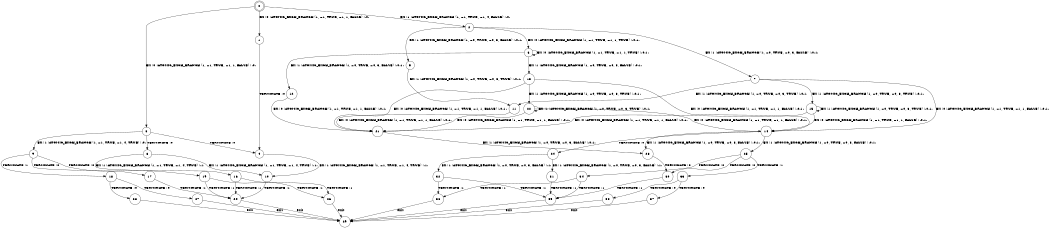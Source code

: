 digraph BCG {
size = "7, 10.5";
center = TRUE;
node [shape = circle];
0 [peripheries = 2];
0 -> 1 [label = "EX !0 !ATOMIC_EXCH_BRANCH (1, +1, TRUE, +1, 1, FALSE) !:0:"];
0 -> 2 [label = "EX !1 !ATOMIC_EXCH_BRANCH (1, +1, TRUE, +1, 4, FALSE) !:0:"];
0 -> 3 [label = "EX !0 !ATOMIC_EXCH_BRANCH (1, +1, TRUE, +1, 1, FALSE) !:0:"];
1 -> 4 [label = "TERMINATE !0"];
2 -> 5 [label = "EX !1 !ATOMIC_EXCH_BRANCH (1, +0, TRUE, +0, 3, FALSE) !:0:1:"];
2 -> 6 [label = "EX !0 !ATOMIC_EXCH_BRANCH (1, +1, TRUE, +1, 1, TRUE) !:0:1:"];
2 -> 7 [label = "EX !1 !ATOMIC_EXCH_BRANCH (1, +0, TRUE, +0, 3, FALSE) !:0:1:"];
3 -> 4 [label = "TERMINATE !0"];
3 -> 8 [label = "TERMINATE !0"];
3 -> 9 [label = "EX !1 !ATOMIC_EXCH_BRANCH (1, +1, TRUE, +1, 4, TRUE) !:0:"];
4 -> 10 [label = "EX !1 !ATOMIC_EXCH_BRANCH (1, +1, TRUE, +1, 4, TRUE) !:1:"];
5 -> 11 [label = "EX !1 !ATOMIC_EXCH_BRANCH (1, +0, TRUE, +0, 3, TRUE) !:0:1:"];
6 -> 12 [label = "EX !1 !ATOMIC_EXCH_BRANCH (1, +0, TRUE, +0, 3, FALSE) !:0:1:"];
6 -> 13 [label = "EX !1 !ATOMIC_EXCH_BRANCH (1, +0, TRUE, +0, 3, FALSE) !:0:1:"];
6 -> 6 [label = "EX !0 !ATOMIC_EXCH_BRANCH (1, +1, TRUE, +1, 1, TRUE) !:0:1:"];
7 -> 11 [label = "EX !1 !ATOMIC_EXCH_BRANCH (1, +0, TRUE, +0, 3, TRUE) !:0:1:"];
7 -> 14 [label = "EX !0 !ATOMIC_EXCH_BRANCH (1, +1, TRUE, +1, 1, FALSE) !:0:1:"];
7 -> 15 [label = "EX !1 !ATOMIC_EXCH_BRANCH (1, +0, TRUE, +0, 3, TRUE) !:0:1:"];
8 -> 10 [label = "EX !1 !ATOMIC_EXCH_BRANCH (1, +1, TRUE, +1, 4, TRUE) !:1:"];
8 -> 16 [label = "EX !1 !ATOMIC_EXCH_BRANCH (1, +1, TRUE, +1, 4, TRUE) !:1:"];
9 -> 17 [label = "TERMINATE !0"];
9 -> 18 [label = "TERMINATE !1"];
9 -> 19 [label = "TERMINATE !0"];
10 -> 20 [label = "TERMINATE !1"];
11 -> 21 [label = "EX !0 !ATOMIC_EXCH_BRANCH (1, +1, TRUE, +1, 1, FALSE) !:0:1:"];
12 -> 21 [label = "EX !0 !ATOMIC_EXCH_BRANCH (1, +1, TRUE, +1, 1, FALSE) !:0:1:"];
13 -> 21 [label = "EX !0 !ATOMIC_EXCH_BRANCH (1, +1, TRUE, +1, 1, FALSE) !:0:1:"];
13 -> 22 [label = "EX !1 !ATOMIC_EXCH_BRANCH (1, +0, TRUE, +0, 3, TRUE) !:0:1:"];
13 -> 14 [label = "EX !0 !ATOMIC_EXCH_BRANCH (1, +1, TRUE, +1, 1, FALSE) !:0:1:"];
14 -> 23 [label = "EX !1 !ATOMIC_EXCH_BRANCH (1, +0, TRUE, +0, 3, FALSE) !:0:1:"];
14 -> 24 [label = "TERMINATE !0"];
14 -> 25 [label = "EX !1 !ATOMIC_EXCH_BRANCH (1, +0, TRUE, +0, 3, FALSE) !:0:1:"];
15 -> 21 [label = "EX !0 !ATOMIC_EXCH_BRANCH (1, +1, TRUE, +1, 1, FALSE) !:0:1:"];
15 -> 14 [label = "EX !0 !ATOMIC_EXCH_BRANCH (1, +1, TRUE, +1, 1, FALSE) !:0:1:"];
15 -> 15 [label = "EX !1 !ATOMIC_EXCH_BRANCH (1, +0, TRUE, +0, 3, TRUE) !:0:1:"];
16 -> 20 [label = "TERMINATE !1"];
16 -> 26 [label = "TERMINATE !1"];
17 -> 20 [label = "TERMINATE !1"];
18 -> 27 [label = "TERMINATE !0"];
18 -> 28 [label = "TERMINATE !0"];
19 -> 20 [label = "TERMINATE !1"];
19 -> 26 [label = "TERMINATE !1"];
20 -> 29 [label = "exit"];
21 -> 23 [label = "EX !1 !ATOMIC_EXCH_BRANCH (1, +0, TRUE, +0, 3, FALSE) !:0:1:"];
22 -> 21 [label = "EX !0 !ATOMIC_EXCH_BRANCH (1, +1, TRUE, +1, 1, FALSE) !:0:1:"];
22 -> 22 [label = "EX !1 !ATOMIC_EXCH_BRANCH (1, +0, TRUE, +0, 3, TRUE) !:0:1:"];
22 -> 14 [label = "EX !0 !ATOMIC_EXCH_BRANCH (1, +1, TRUE, +1, 1, FALSE) !:0:1:"];
23 -> 30 [label = "TERMINATE !0"];
24 -> 31 [label = "EX !1 !ATOMIC_EXCH_BRANCH (1, +0, TRUE, +0, 3, FALSE) !:1:"];
24 -> 32 [label = "EX !1 !ATOMIC_EXCH_BRANCH (1, +0, TRUE, +0, 3, FALSE) !:1:"];
25 -> 30 [label = "TERMINATE !0"];
25 -> 33 [label = "TERMINATE !1"];
25 -> 34 [label = "TERMINATE !0"];
26 -> 29 [label = "exit"];
27 -> 29 [label = "exit"];
28 -> 29 [label = "exit"];
30 -> 35 [label = "TERMINATE !1"];
31 -> 35 [label = "TERMINATE !1"];
32 -> 35 [label = "TERMINATE !1"];
32 -> 36 [label = "TERMINATE !1"];
33 -> 37 [label = "TERMINATE !0"];
33 -> 38 [label = "TERMINATE !0"];
34 -> 35 [label = "TERMINATE !1"];
34 -> 36 [label = "TERMINATE !1"];
35 -> 29 [label = "exit"];
36 -> 29 [label = "exit"];
37 -> 29 [label = "exit"];
38 -> 29 [label = "exit"];
}
